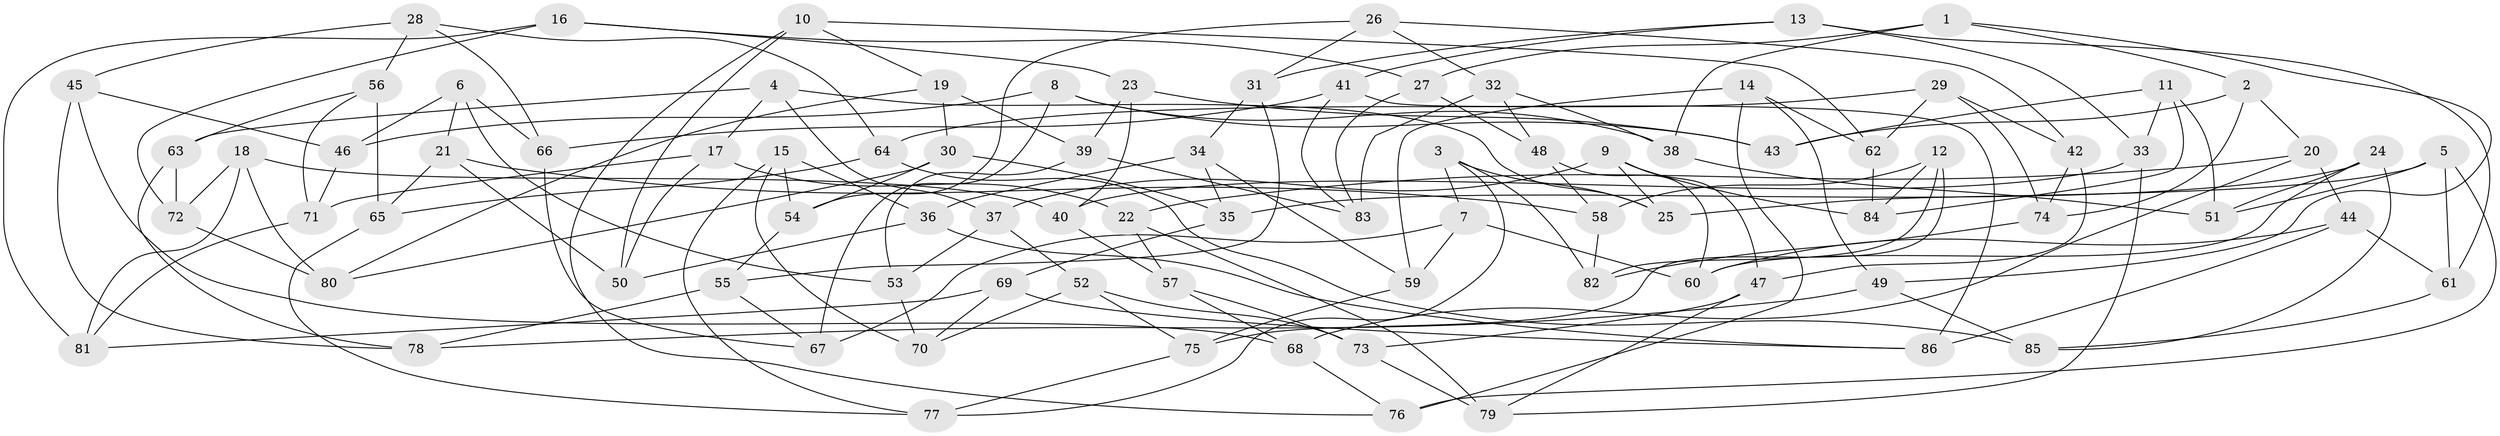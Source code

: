 // coarse degree distribution, {4: 0.36538461538461536, 6: 0.4807692307692308, 5: 0.1346153846153846, 3: 0.019230769230769232}
// Generated by graph-tools (version 1.1) at 2025/24/03/03/25 07:24:27]
// undirected, 86 vertices, 172 edges
graph export_dot {
graph [start="1"]
  node [color=gray90,style=filled];
  1;
  2;
  3;
  4;
  5;
  6;
  7;
  8;
  9;
  10;
  11;
  12;
  13;
  14;
  15;
  16;
  17;
  18;
  19;
  20;
  21;
  22;
  23;
  24;
  25;
  26;
  27;
  28;
  29;
  30;
  31;
  32;
  33;
  34;
  35;
  36;
  37;
  38;
  39;
  40;
  41;
  42;
  43;
  44;
  45;
  46;
  47;
  48;
  49;
  50;
  51;
  52;
  53;
  54;
  55;
  56;
  57;
  58;
  59;
  60;
  61;
  62;
  63;
  64;
  65;
  66;
  67;
  68;
  69;
  70;
  71;
  72;
  73;
  74;
  75;
  76;
  77;
  78;
  79;
  80;
  81;
  82;
  83;
  84;
  85;
  86;
  1 -- 2;
  1 -- 27;
  1 -- 38;
  1 -- 49;
  2 -- 74;
  2 -- 20;
  2 -- 43;
  3 -- 7;
  3 -- 25;
  3 -- 82;
  3 -- 77;
  4 -- 25;
  4 -- 37;
  4 -- 17;
  4 -- 63;
  5 -- 51;
  5 -- 61;
  5 -- 25;
  5 -- 76;
  6 -- 66;
  6 -- 21;
  6 -- 46;
  6 -- 53;
  7 -- 59;
  7 -- 67;
  7 -- 60;
  8 -- 38;
  8 -- 46;
  8 -- 43;
  8 -- 67;
  9 -- 37;
  9 -- 84;
  9 -- 47;
  9 -- 25;
  10 -- 62;
  10 -- 19;
  10 -- 50;
  10 -- 76;
  11 -- 84;
  11 -- 33;
  11 -- 43;
  11 -- 51;
  12 -- 75;
  12 -- 58;
  12 -- 82;
  12 -- 84;
  13 -- 61;
  13 -- 41;
  13 -- 31;
  13 -- 33;
  14 -- 49;
  14 -- 62;
  14 -- 76;
  14 -- 59;
  15 -- 36;
  15 -- 54;
  15 -- 70;
  15 -- 77;
  16 -- 72;
  16 -- 81;
  16 -- 27;
  16 -- 23;
  17 -- 22;
  17 -- 50;
  17 -- 71;
  18 -- 81;
  18 -- 72;
  18 -- 40;
  18 -- 80;
  19 -- 30;
  19 -- 39;
  19 -- 80;
  20 -- 22;
  20 -- 44;
  20 -- 68;
  21 -- 65;
  21 -- 50;
  21 -- 58;
  22 -- 79;
  22 -- 57;
  23 -- 43;
  23 -- 40;
  23 -- 39;
  24 -- 35;
  24 -- 85;
  24 -- 51;
  24 -- 60;
  26 -- 31;
  26 -- 32;
  26 -- 54;
  26 -- 42;
  27 -- 48;
  27 -- 83;
  28 -- 66;
  28 -- 56;
  28 -- 45;
  28 -- 64;
  29 -- 64;
  29 -- 74;
  29 -- 42;
  29 -- 62;
  30 -- 54;
  30 -- 80;
  30 -- 35;
  31 -- 55;
  31 -- 34;
  32 -- 83;
  32 -- 38;
  32 -- 48;
  33 -- 79;
  33 -- 40;
  34 -- 59;
  34 -- 36;
  34 -- 35;
  35 -- 69;
  36 -- 86;
  36 -- 50;
  37 -- 53;
  37 -- 52;
  38 -- 51;
  39 -- 53;
  39 -- 83;
  40 -- 57;
  41 -- 86;
  41 -- 66;
  41 -- 83;
  42 -- 74;
  42 -- 47;
  44 -- 86;
  44 -- 61;
  44 -- 60;
  45 -- 46;
  45 -- 68;
  45 -- 78;
  46 -- 71;
  47 -- 79;
  47 -- 73;
  48 -- 58;
  48 -- 60;
  49 -- 85;
  49 -- 78;
  52 -- 70;
  52 -- 73;
  52 -- 75;
  53 -- 70;
  54 -- 55;
  55 -- 67;
  55 -- 78;
  56 -- 71;
  56 -- 63;
  56 -- 65;
  57 -- 68;
  57 -- 73;
  58 -- 82;
  59 -- 75;
  61 -- 85;
  62 -- 84;
  63 -- 78;
  63 -- 72;
  64 -- 85;
  64 -- 65;
  65 -- 77;
  66 -- 67;
  68 -- 76;
  69 -- 81;
  69 -- 70;
  69 -- 86;
  71 -- 81;
  72 -- 80;
  73 -- 79;
  74 -- 82;
  75 -- 77;
}
